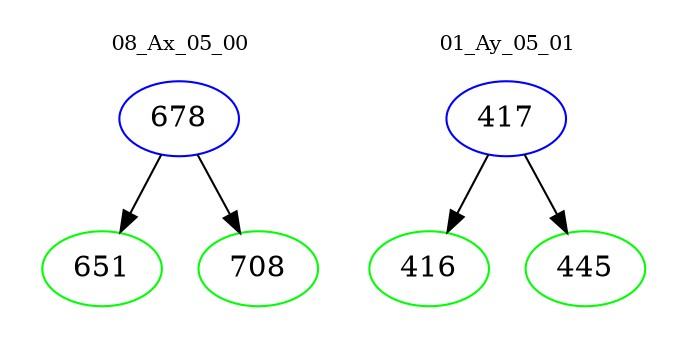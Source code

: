 digraph{
subgraph cluster_0 {
color = white
label = "08_Ax_05_00";
fontsize=10;
T0_678 [label="678", color="blue"]
T0_678 -> T0_651 [color="black"]
T0_651 [label="651", color="green"]
T0_678 -> T0_708 [color="black"]
T0_708 [label="708", color="green"]
}
subgraph cluster_1 {
color = white
label = "01_Ay_05_01";
fontsize=10;
T1_417 [label="417", color="blue"]
T1_417 -> T1_416 [color="black"]
T1_416 [label="416", color="green"]
T1_417 -> T1_445 [color="black"]
T1_445 [label="445", color="green"]
}
}

